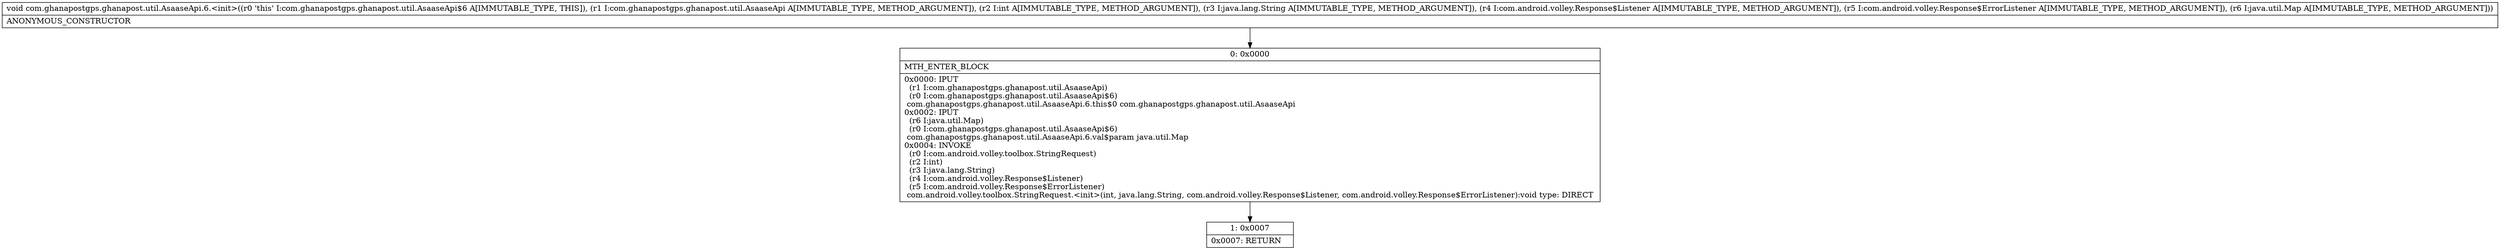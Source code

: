 digraph "CFG forcom.ghanapostgps.ghanapost.util.AsaaseApi.6.\<init\>(Lcom\/ghanapostgps\/ghanapost\/util\/AsaaseApi;ILjava\/lang\/String;Lcom\/android\/volley\/Response$Listener;Lcom\/android\/volley\/Response$ErrorListener;Ljava\/util\/Map;)V" {
Node_0 [shape=record,label="{0\:\ 0x0000|MTH_ENTER_BLOCK\l|0x0000: IPUT  \l  (r1 I:com.ghanapostgps.ghanapost.util.AsaaseApi)\l  (r0 I:com.ghanapostgps.ghanapost.util.AsaaseApi$6)\l com.ghanapostgps.ghanapost.util.AsaaseApi.6.this$0 com.ghanapostgps.ghanapost.util.AsaaseApi \l0x0002: IPUT  \l  (r6 I:java.util.Map)\l  (r0 I:com.ghanapostgps.ghanapost.util.AsaaseApi$6)\l com.ghanapostgps.ghanapost.util.AsaaseApi.6.val$param java.util.Map \l0x0004: INVOKE  \l  (r0 I:com.android.volley.toolbox.StringRequest)\l  (r2 I:int)\l  (r3 I:java.lang.String)\l  (r4 I:com.android.volley.Response$Listener)\l  (r5 I:com.android.volley.Response$ErrorListener)\l com.android.volley.toolbox.StringRequest.\<init\>(int, java.lang.String, com.android.volley.Response$Listener, com.android.volley.Response$ErrorListener):void type: DIRECT \l}"];
Node_1 [shape=record,label="{1\:\ 0x0007|0x0007: RETURN   \l}"];
MethodNode[shape=record,label="{void com.ghanapostgps.ghanapost.util.AsaaseApi.6.\<init\>((r0 'this' I:com.ghanapostgps.ghanapost.util.AsaaseApi$6 A[IMMUTABLE_TYPE, THIS]), (r1 I:com.ghanapostgps.ghanapost.util.AsaaseApi A[IMMUTABLE_TYPE, METHOD_ARGUMENT]), (r2 I:int A[IMMUTABLE_TYPE, METHOD_ARGUMENT]), (r3 I:java.lang.String A[IMMUTABLE_TYPE, METHOD_ARGUMENT]), (r4 I:com.android.volley.Response$Listener A[IMMUTABLE_TYPE, METHOD_ARGUMENT]), (r5 I:com.android.volley.Response$ErrorListener A[IMMUTABLE_TYPE, METHOD_ARGUMENT]), (r6 I:java.util.Map A[IMMUTABLE_TYPE, METHOD_ARGUMENT]))  | ANONYMOUS_CONSTRUCTOR\l}"];
MethodNode -> Node_0;
Node_0 -> Node_1;
}


